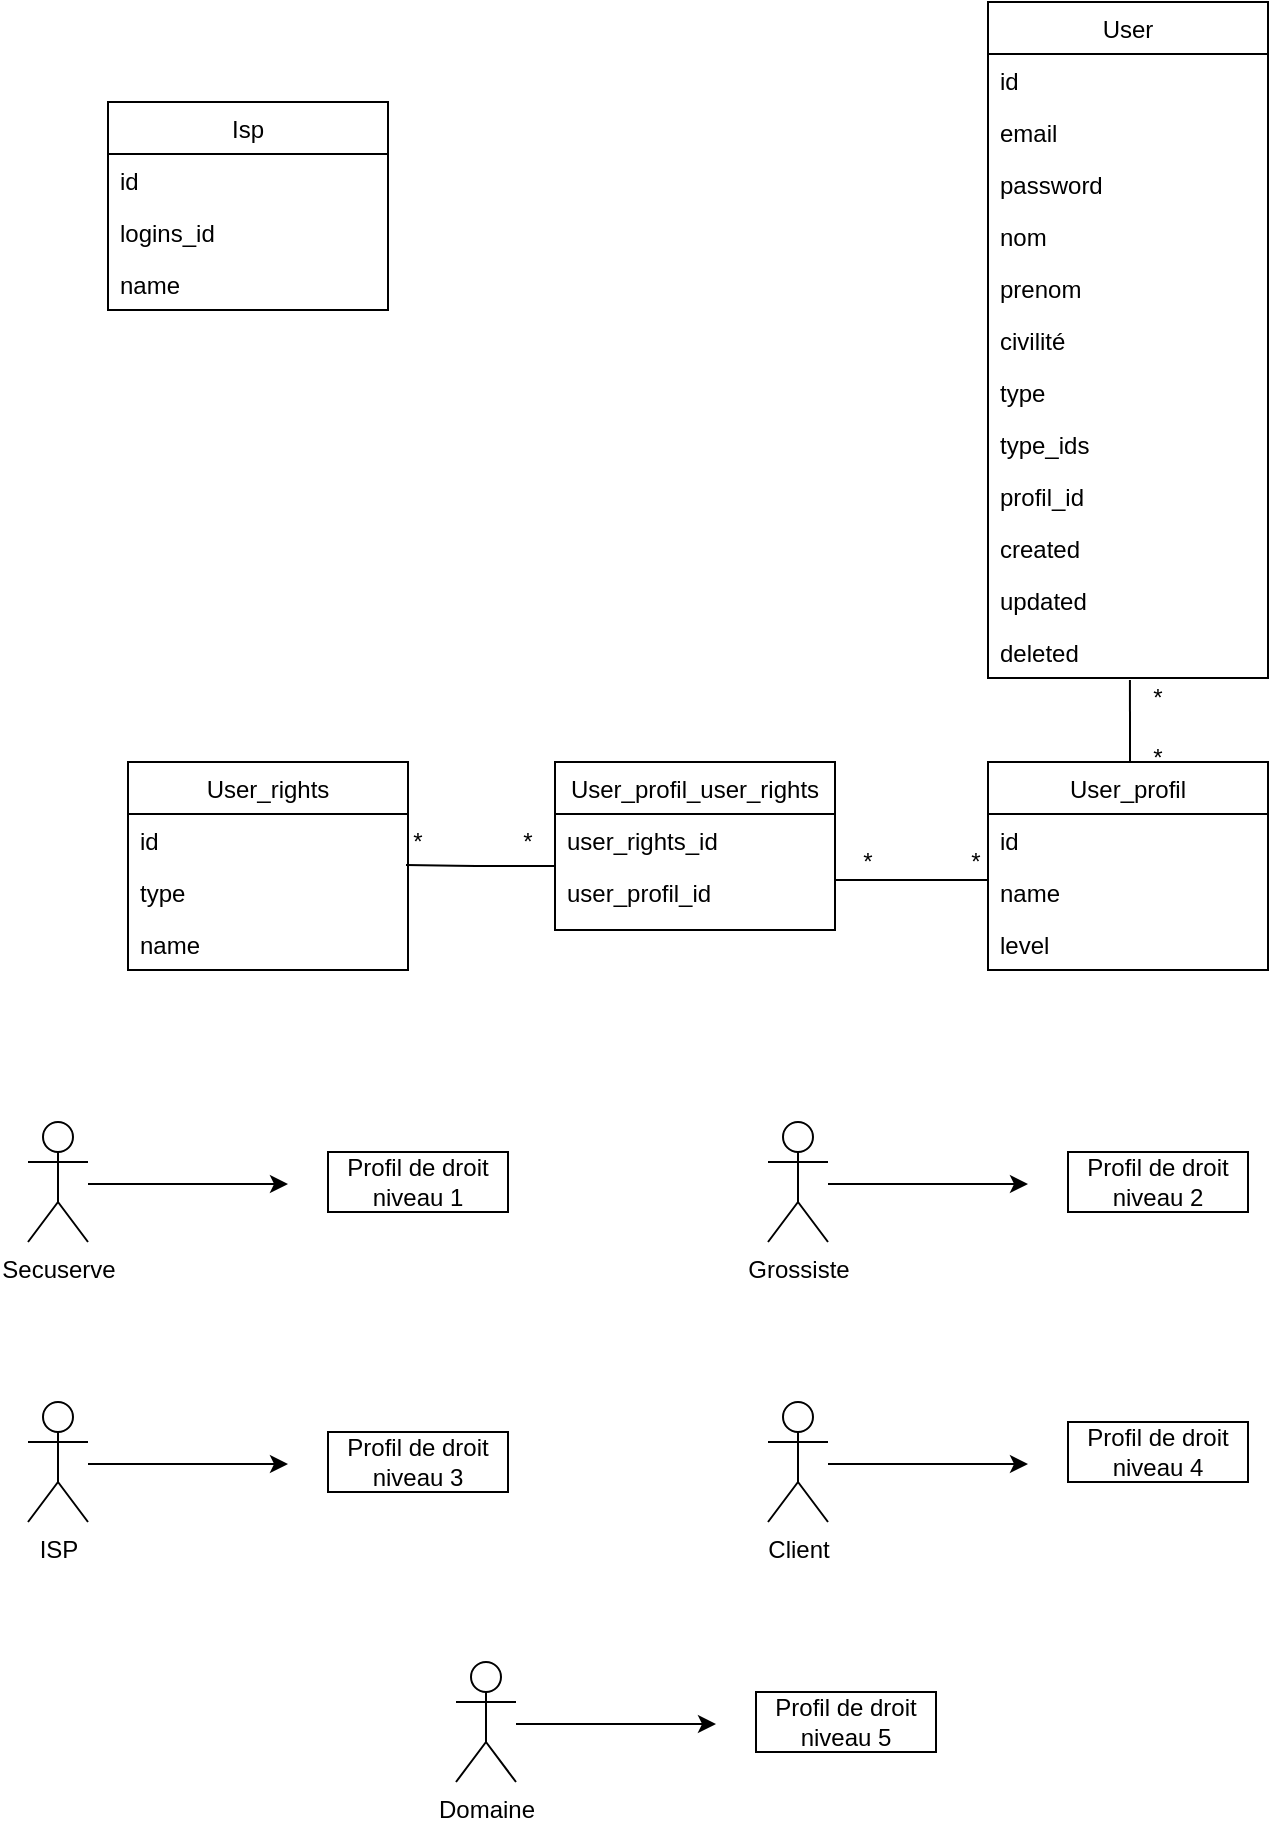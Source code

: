 <mxfile version="14.9.8" type="github">
  <diagram id="45M3cRJ7KHBeyDSTx4aS" name="Page-1">
    <mxGraphModel dx="1186" dy="1815" grid="1" gridSize="10" guides="1" tooltips="1" connect="1" arrows="1" fold="1" page="1" pageScale="1" pageWidth="827" pageHeight="1169" math="0" shadow="0">
      <root>
        <mxCell id="0" />
        <mxCell id="1" parent="0" />
        <mxCell id="ZFMh5SB0hw9YFJ7T-eh--18" value="Secuserve" style="shape=umlActor;verticalLabelPosition=bottom;verticalAlign=top;html=1;outlineConnect=0;" vertex="1" parent="1">
          <mxGeometry x="80" y="350" width="30" height="60" as="geometry" />
        </mxCell>
        <mxCell id="ZFMh5SB0hw9YFJ7T-eh--22" value="" style="endArrow=classic;html=1;" edge="1" parent="1">
          <mxGeometry width="50" height="50" relative="1" as="geometry">
            <mxPoint x="110" y="381" as="sourcePoint" />
            <mxPoint x="210" y="381" as="targetPoint" />
          </mxGeometry>
        </mxCell>
        <mxCell id="ZFMh5SB0hw9YFJ7T-eh--28" value="Profil de droit niveau 1" style="rounded=0;whiteSpace=wrap;html=1;" vertex="1" parent="1">
          <mxGeometry x="230" y="365" width="90" height="30" as="geometry" />
        </mxCell>
        <mxCell id="ZFMh5SB0hw9YFJ7T-eh--29" value="Grossiste" style="shape=umlActor;verticalLabelPosition=bottom;verticalAlign=top;html=1;outlineConnect=0;" vertex="1" parent="1">
          <mxGeometry x="450" y="350" width="30" height="60" as="geometry" />
        </mxCell>
        <mxCell id="ZFMh5SB0hw9YFJ7T-eh--30" value="" style="endArrow=classic;html=1;" edge="1" parent="1">
          <mxGeometry width="50" height="50" relative="1" as="geometry">
            <mxPoint x="480" y="381" as="sourcePoint" />
            <mxPoint x="580" y="381" as="targetPoint" />
          </mxGeometry>
        </mxCell>
        <mxCell id="ZFMh5SB0hw9YFJ7T-eh--33" value="ISP" style="shape=umlActor;verticalLabelPosition=bottom;verticalAlign=top;html=1;outlineConnect=0;" vertex="1" parent="1">
          <mxGeometry x="80" y="490" width="30" height="60" as="geometry" />
        </mxCell>
        <mxCell id="ZFMh5SB0hw9YFJ7T-eh--34" value="" style="endArrow=classic;html=1;" edge="1" parent="1">
          <mxGeometry width="50" height="50" relative="1" as="geometry">
            <mxPoint x="110" y="521" as="sourcePoint" />
            <mxPoint x="210" y="521" as="targetPoint" />
          </mxGeometry>
        </mxCell>
        <mxCell id="ZFMh5SB0hw9YFJ7T-eh--36" value="Client" style="shape=umlActor;verticalLabelPosition=bottom;verticalAlign=top;html=1;outlineConnect=0;" vertex="1" parent="1">
          <mxGeometry x="450" y="490" width="30" height="60" as="geometry" />
        </mxCell>
        <mxCell id="ZFMh5SB0hw9YFJ7T-eh--37" value="" style="endArrow=classic;html=1;" edge="1" parent="1">
          <mxGeometry width="50" height="50" relative="1" as="geometry">
            <mxPoint x="480" y="521" as="sourcePoint" />
            <mxPoint x="580" y="521" as="targetPoint" />
          </mxGeometry>
        </mxCell>
        <mxCell id="ZFMh5SB0hw9YFJ7T-eh--77" value="Domaine" style="shape=umlActor;verticalLabelPosition=bottom;verticalAlign=top;html=1;outlineConnect=0;" vertex="1" parent="1">
          <mxGeometry x="294" y="620" width="30" height="60" as="geometry" />
        </mxCell>
        <mxCell id="ZFMh5SB0hw9YFJ7T-eh--78" value="" style="endArrow=classic;html=1;" edge="1" parent="1">
          <mxGeometry width="50" height="50" relative="1" as="geometry">
            <mxPoint x="324" y="651" as="sourcePoint" />
            <mxPoint x="424" y="651" as="targetPoint" />
          </mxGeometry>
        </mxCell>
        <mxCell id="ZFMh5SB0hw9YFJ7T-eh--82" value="Profil de droit niveau&amp;nbsp;2" style="rounded=0;whiteSpace=wrap;html=1;" vertex="1" parent="1">
          <mxGeometry x="600" y="365" width="90" height="30" as="geometry" />
        </mxCell>
        <mxCell id="ZFMh5SB0hw9YFJ7T-eh--83" value="Profil de droit niveau&amp;nbsp;3" style="rounded=0;whiteSpace=wrap;html=1;" vertex="1" parent="1">
          <mxGeometry x="230" y="505" width="90" height="30" as="geometry" />
        </mxCell>
        <mxCell id="ZFMh5SB0hw9YFJ7T-eh--84" value="Profil de droit niveau&amp;nbsp;5" style="rounded=0;whiteSpace=wrap;html=1;" vertex="1" parent="1">
          <mxGeometry x="444" y="635" width="90" height="30" as="geometry" />
        </mxCell>
        <mxCell id="ZFMh5SB0hw9YFJ7T-eh--85" value="Profil de droit niveau&amp;nbsp;4" style="rounded=0;whiteSpace=wrap;html=1;" vertex="1" parent="1">
          <mxGeometry x="600" y="500" width="90" height="30" as="geometry" />
        </mxCell>
        <mxCell id="ZFMh5SB0hw9YFJ7T-eh--88" value="User_profil" style="swimlane;fontStyle=0;childLayout=stackLayout;horizontal=1;startSize=26;horizontalStack=0;resizeParent=1;resizeParentMax=0;resizeLast=0;collapsible=1;marginBottom=0;" vertex="1" parent="1">
          <mxGeometry x="560" y="170" width="140" height="104" as="geometry">
            <mxRectangle x="560" y="170" width="90" height="26" as="alternateBounds" />
          </mxGeometry>
        </mxCell>
        <mxCell id="ZFMh5SB0hw9YFJ7T-eh--89" value="id" style="text;strokeColor=none;fillColor=none;align=left;verticalAlign=top;spacingLeft=4;spacingRight=4;overflow=hidden;rotatable=0;points=[[0,0.5],[1,0.5]];portConstraint=eastwest;" vertex="1" parent="ZFMh5SB0hw9YFJ7T-eh--88">
          <mxGeometry y="26" width="140" height="26" as="geometry" />
        </mxCell>
        <mxCell id="ZFMh5SB0hw9YFJ7T-eh--90" value="name" style="text;strokeColor=none;fillColor=none;align=left;verticalAlign=top;spacingLeft=4;spacingRight=4;overflow=hidden;rotatable=0;points=[[0,0.5],[1,0.5]];portConstraint=eastwest;" vertex="1" parent="ZFMh5SB0hw9YFJ7T-eh--88">
          <mxGeometry y="52" width="140" height="26" as="geometry" />
        </mxCell>
        <mxCell id="ZFMh5SB0hw9YFJ7T-eh--91" value="level" style="text;strokeColor=none;fillColor=none;align=left;verticalAlign=top;spacingLeft=4;spacingRight=4;overflow=hidden;rotatable=0;points=[[0,0.5],[1,0.5]];portConstraint=eastwest;" vertex="1" parent="ZFMh5SB0hw9YFJ7T-eh--88">
          <mxGeometry y="78" width="140" height="26" as="geometry" />
        </mxCell>
        <mxCell id="ZFMh5SB0hw9YFJ7T-eh--96" value="User_rights" style="swimlane;fontStyle=0;childLayout=stackLayout;horizontal=1;startSize=26;horizontalStack=0;resizeParent=1;resizeParentMax=0;resizeLast=0;collapsible=1;marginBottom=0;" vertex="1" parent="1">
          <mxGeometry x="130" y="170" width="140" height="104" as="geometry">
            <mxRectangle x="130" y="170" width="90" height="26" as="alternateBounds" />
          </mxGeometry>
        </mxCell>
        <mxCell id="ZFMh5SB0hw9YFJ7T-eh--97" value="id" style="text;strokeColor=none;fillColor=none;align=left;verticalAlign=top;spacingLeft=4;spacingRight=4;overflow=hidden;rotatable=0;points=[[0,0.5],[1,0.5]];portConstraint=eastwest;" vertex="1" parent="ZFMh5SB0hw9YFJ7T-eh--96">
          <mxGeometry y="26" width="140" height="26" as="geometry" />
        </mxCell>
        <mxCell id="ZFMh5SB0hw9YFJ7T-eh--98" value="type" style="text;strokeColor=none;fillColor=none;align=left;verticalAlign=top;spacingLeft=4;spacingRight=4;overflow=hidden;rotatable=0;points=[[0,0.5],[1,0.5]];portConstraint=eastwest;" vertex="1" parent="ZFMh5SB0hw9YFJ7T-eh--96">
          <mxGeometry y="52" width="140" height="26" as="geometry" />
        </mxCell>
        <mxCell id="ZFMh5SB0hw9YFJ7T-eh--99" value="name" style="text;strokeColor=none;fillColor=none;align=left;verticalAlign=top;spacingLeft=4;spacingRight=4;overflow=hidden;rotatable=0;points=[[0,0.5],[1,0.5]];portConstraint=eastwest;" vertex="1" parent="ZFMh5SB0hw9YFJ7T-eh--96">
          <mxGeometry y="78" width="140" height="26" as="geometry" />
        </mxCell>
        <mxCell id="ZFMh5SB0hw9YFJ7T-eh--102" value="User_profil_user_rights" style="swimlane;fontStyle=0;childLayout=stackLayout;horizontal=1;startSize=26;horizontalStack=0;resizeParent=1;resizeParentMax=0;resizeLast=0;collapsible=1;marginBottom=0;" vertex="1" parent="1">
          <mxGeometry x="343.5" y="170" width="140" height="84" as="geometry">
            <mxRectangle x="343.5" y="170" width="160" height="26" as="alternateBounds" />
          </mxGeometry>
        </mxCell>
        <mxCell id="ZFMh5SB0hw9YFJ7T-eh--103" value="user_rights_id" style="text;strokeColor=none;fillColor=none;align=left;verticalAlign=top;spacingLeft=4;spacingRight=4;overflow=hidden;rotatable=0;points=[[0,0.5],[1,0.5]];portConstraint=eastwest;" vertex="1" parent="ZFMh5SB0hw9YFJ7T-eh--102">
          <mxGeometry y="26" width="140" height="26" as="geometry" />
        </mxCell>
        <mxCell id="ZFMh5SB0hw9YFJ7T-eh--111" value="user_profil_id" style="text;strokeColor=none;fillColor=none;align=left;verticalAlign=top;spacingLeft=4;spacingRight=4;overflow=hidden;rotatable=0;points=[[0,0.5],[1,0.5]];portConstraint=eastwest;" vertex="1" parent="ZFMh5SB0hw9YFJ7T-eh--102">
          <mxGeometry y="52" width="140" height="32" as="geometry" />
        </mxCell>
        <mxCell id="ZFMh5SB0hw9YFJ7T-eh--191" value="User" style="swimlane;fontStyle=0;childLayout=stackLayout;horizontal=1;startSize=26;horizontalStack=0;resizeParent=1;resizeParentMax=0;resizeLast=0;collapsible=1;marginBottom=0;" vertex="1" parent="1">
          <mxGeometry x="560" y="-210" width="140" height="338" as="geometry">
            <mxRectangle x="560" y="-210" width="60" height="26" as="alternateBounds" />
          </mxGeometry>
        </mxCell>
        <mxCell id="ZFMh5SB0hw9YFJ7T-eh--192" value="id" style="text;strokeColor=none;fillColor=none;align=left;verticalAlign=top;spacingLeft=4;spacingRight=4;overflow=hidden;rotatable=0;points=[[0,0.5],[1,0.5]];portConstraint=eastwest;" vertex="1" parent="ZFMh5SB0hw9YFJ7T-eh--191">
          <mxGeometry y="26" width="140" height="26" as="geometry" />
        </mxCell>
        <mxCell id="ZFMh5SB0hw9YFJ7T-eh--193" value="email" style="text;strokeColor=none;fillColor=none;align=left;verticalAlign=top;spacingLeft=4;spacingRight=4;overflow=hidden;rotatable=0;points=[[0,0.5],[1,0.5]];portConstraint=eastwest;" vertex="1" parent="ZFMh5SB0hw9YFJ7T-eh--191">
          <mxGeometry y="52" width="140" height="26" as="geometry" />
        </mxCell>
        <mxCell id="ZFMh5SB0hw9YFJ7T-eh--194" value="password" style="text;strokeColor=none;fillColor=none;align=left;verticalAlign=top;spacingLeft=4;spacingRight=4;overflow=hidden;rotatable=0;points=[[0,0.5],[1,0.5]];portConstraint=eastwest;" vertex="1" parent="ZFMh5SB0hw9YFJ7T-eh--191">
          <mxGeometry y="78" width="140" height="26" as="geometry" />
        </mxCell>
        <mxCell id="ZFMh5SB0hw9YFJ7T-eh--195" value="nom" style="text;strokeColor=none;fillColor=none;align=left;verticalAlign=top;spacingLeft=4;spacingRight=4;overflow=hidden;rotatable=0;points=[[0,0.5],[1,0.5]];portConstraint=eastwest;" vertex="1" parent="ZFMh5SB0hw9YFJ7T-eh--191">
          <mxGeometry y="104" width="140" height="26" as="geometry" />
        </mxCell>
        <mxCell id="ZFMh5SB0hw9YFJ7T-eh--196" value="prenom" style="text;strokeColor=none;fillColor=none;align=left;verticalAlign=top;spacingLeft=4;spacingRight=4;overflow=hidden;rotatable=0;points=[[0,0.5],[1,0.5]];portConstraint=eastwest;" vertex="1" parent="ZFMh5SB0hw9YFJ7T-eh--191">
          <mxGeometry y="130" width="140" height="26" as="geometry" />
        </mxCell>
        <mxCell id="ZFMh5SB0hw9YFJ7T-eh--197" value="civilité" style="text;strokeColor=none;fillColor=none;align=left;verticalAlign=top;spacingLeft=4;spacingRight=4;overflow=hidden;rotatable=0;points=[[0,0.5],[1,0.5]];portConstraint=eastwest;" vertex="1" parent="ZFMh5SB0hw9YFJ7T-eh--191">
          <mxGeometry y="156" width="140" height="26" as="geometry" />
        </mxCell>
        <mxCell id="ZFMh5SB0hw9YFJ7T-eh--198" value="type" style="text;strokeColor=none;fillColor=none;align=left;verticalAlign=top;spacingLeft=4;spacingRight=4;overflow=hidden;rotatable=0;points=[[0,0.5],[1,0.5]];portConstraint=eastwest;" vertex="1" parent="ZFMh5SB0hw9YFJ7T-eh--191">
          <mxGeometry y="182" width="140" height="26" as="geometry" />
        </mxCell>
        <mxCell id="ZFMh5SB0hw9YFJ7T-eh--199" value="type_ids" style="text;strokeColor=none;fillColor=none;align=left;verticalAlign=top;spacingLeft=4;spacingRight=4;overflow=hidden;rotatable=0;points=[[0,0.5],[1,0.5]];portConstraint=eastwest;" vertex="1" parent="ZFMh5SB0hw9YFJ7T-eh--191">
          <mxGeometry y="208" width="140" height="26" as="geometry" />
        </mxCell>
        <mxCell id="ZFMh5SB0hw9YFJ7T-eh--200" value="profil_id" style="text;strokeColor=none;fillColor=none;align=left;verticalAlign=top;spacingLeft=4;spacingRight=4;overflow=hidden;rotatable=0;points=[[0,0.5],[1,0.5]];portConstraint=eastwest;" vertex="1" parent="ZFMh5SB0hw9YFJ7T-eh--191">
          <mxGeometry y="234" width="140" height="26" as="geometry" />
        </mxCell>
        <mxCell id="ZFMh5SB0hw9YFJ7T-eh--201" value="created" style="text;strokeColor=none;fillColor=none;align=left;verticalAlign=top;spacingLeft=4;spacingRight=4;overflow=hidden;rotatable=0;points=[[0,0.5],[1,0.5]];portConstraint=eastwest;" vertex="1" parent="ZFMh5SB0hw9YFJ7T-eh--191">
          <mxGeometry y="260" width="140" height="26" as="geometry" />
        </mxCell>
        <mxCell id="ZFMh5SB0hw9YFJ7T-eh--202" value="updated" style="text;strokeColor=none;fillColor=none;align=left;verticalAlign=top;spacingLeft=4;spacingRight=4;overflow=hidden;rotatable=0;points=[[0,0.5],[1,0.5]];portConstraint=eastwest;" vertex="1" parent="ZFMh5SB0hw9YFJ7T-eh--191">
          <mxGeometry y="286" width="140" height="26" as="geometry" />
        </mxCell>
        <mxCell id="ZFMh5SB0hw9YFJ7T-eh--203" value="deleted" style="text;strokeColor=none;fillColor=none;align=left;verticalAlign=top;spacingLeft=4;spacingRight=4;overflow=hidden;rotatable=0;points=[[0,0.5],[1,0.5]];portConstraint=eastwest;" vertex="1" parent="ZFMh5SB0hw9YFJ7T-eh--191">
          <mxGeometry y="312" width="140" height="26" as="geometry" />
        </mxCell>
        <mxCell id="ZFMh5SB0hw9YFJ7T-eh--204" value="*" style="text;html=1;strokeColor=none;fillColor=none;align=center;verticalAlign=middle;whiteSpace=wrap;rounded=0;" vertex="1" parent="1">
          <mxGeometry x="625" y="158" width="40" height="20" as="geometry" />
        </mxCell>
        <mxCell id="ZFMh5SB0hw9YFJ7T-eh--207" value="*" style="text;html=1;strokeColor=none;fillColor=none;align=center;verticalAlign=middle;whiteSpace=wrap;rounded=0;" vertex="1" parent="1">
          <mxGeometry x="625" y="128" width="40" height="20" as="geometry" />
        </mxCell>
        <mxCell id="ZFMh5SB0hw9YFJ7T-eh--208" value="*" style="text;html=1;strokeColor=none;fillColor=none;align=center;verticalAlign=middle;whiteSpace=wrap;rounded=0;" vertex="1" parent="1">
          <mxGeometry x="310" y="200" width="40" height="20" as="geometry" />
        </mxCell>
        <mxCell id="ZFMh5SB0hw9YFJ7T-eh--209" value="*" style="text;html=1;strokeColor=none;fillColor=none;align=center;verticalAlign=middle;whiteSpace=wrap;rounded=0;" vertex="1" parent="1">
          <mxGeometry x="255" y="200" width="40" height="20" as="geometry" />
        </mxCell>
        <mxCell id="ZFMh5SB0hw9YFJ7T-eh--210" value="" style="endArrow=none;html=1;entryX=0;entryY=0.269;entryDx=0;entryDy=0;entryPerimeter=0;" edge="1" parent="1" target="ZFMh5SB0hw9YFJ7T-eh--90">
          <mxGeometry width="50" height="50" relative="1" as="geometry">
            <mxPoint x="484" y="229" as="sourcePoint" />
            <mxPoint x="550" y="40" as="targetPoint" />
            <Array as="points">
              <mxPoint x="520" y="229" />
            </Array>
          </mxGeometry>
        </mxCell>
        <mxCell id="ZFMh5SB0hw9YFJ7T-eh--211" value="" style="endArrow=none;html=1;entryX=0;entryY=0.269;entryDx=0;entryDy=0;entryPerimeter=0;" edge="1" parent="1">
          <mxGeometry width="50" height="50" relative="1" as="geometry">
            <mxPoint x="269" y="221.5" as="sourcePoint" />
            <mxPoint x="344" y="221.984" as="targetPoint" />
            <Array as="points">
              <mxPoint x="304" y="221.99" />
            </Array>
          </mxGeometry>
        </mxCell>
        <mxCell id="ZFMh5SB0hw9YFJ7T-eh--212" value="" style="endArrow=none;html=1;entryX=0.507;entryY=1.038;entryDx=0;entryDy=0;entryPerimeter=0;" edge="1" parent="1" target="ZFMh5SB0hw9YFJ7T-eh--203">
          <mxGeometry width="50" height="50" relative="1" as="geometry">
            <mxPoint x="631" y="170" as="sourcePoint" />
            <mxPoint x="550" y="40" as="targetPoint" />
          </mxGeometry>
        </mxCell>
        <mxCell id="ZFMh5SB0hw9YFJ7T-eh--213" value="*" style="text;html=1;strokeColor=none;fillColor=none;align=center;verticalAlign=middle;whiteSpace=wrap;rounded=0;" vertex="1" parent="1">
          <mxGeometry x="534" y="210" width="40" height="20" as="geometry" />
        </mxCell>
        <mxCell id="ZFMh5SB0hw9YFJ7T-eh--214" value="*" style="text;html=1;strokeColor=none;fillColor=none;align=center;verticalAlign=middle;whiteSpace=wrap;rounded=0;" vertex="1" parent="1">
          <mxGeometry x="480" y="210" width="40" height="20" as="geometry" />
        </mxCell>
        <mxCell id="ZFMh5SB0hw9YFJ7T-eh--215" value="Isp" style="swimlane;fontStyle=0;childLayout=stackLayout;horizontal=1;startSize=26;horizontalStack=0;resizeParent=1;resizeParentMax=0;resizeLast=0;collapsible=1;marginBottom=0;" vertex="1" parent="1">
          <mxGeometry x="120" y="-160" width="140" height="104" as="geometry">
            <mxRectangle x="280" y="-130" width="50" height="26" as="alternateBounds" />
          </mxGeometry>
        </mxCell>
        <mxCell id="ZFMh5SB0hw9YFJ7T-eh--216" value="id" style="text;strokeColor=none;fillColor=none;align=left;verticalAlign=top;spacingLeft=4;spacingRight=4;overflow=hidden;rotatable=0;points=[[0,0.5],[1,0.5]];portConstraint=eastwest;" vertex="1" parent="ZFMh5SB0hw9YFJ7T-eh--215">
          <mxGeometry y="26" width="140" height="26" as="geometry" />
        </mxCell>
        <mxCell id="ZFMh5SB0hw9YFJ7T-eh--217" value="logins_id" style="text;strokeColor=none;fillColor=none;align=left;verticalAlign=top;spacingLeft=4;spacingRight=4;overflow=hidden;rotatable=0;points=[[0,0.5],[1,0.5]];portConstraint=eastwest;" vertex="1" parent="ZFMh5SB0hw9YFJ7T-eh--215">
          <mxGeometry y="52" width="140" height="26" as="geometry" />
        </mxCell>
        <mxCell id="ZFMh5SB0hw9YFJ7T-eh--218" value="name" style="text;strokeColor=none;fillColor=none;align=left;verticalAlign=top;spacingLeft=4;spacingRight=4;overflow=hidden;rotatable=0;points=[[0,0.5],[1,0.5]];portConstraint=eastwest;" vertex="1" parent="ZFMh5SB0hw9YFJ7T-eh--215">
          <mxGeometry y="78" width="140" height="26" as="geometry" />
        </mxCell>
      </root>
    </mxGraphModel>
  </diagram>
</mxfile>
